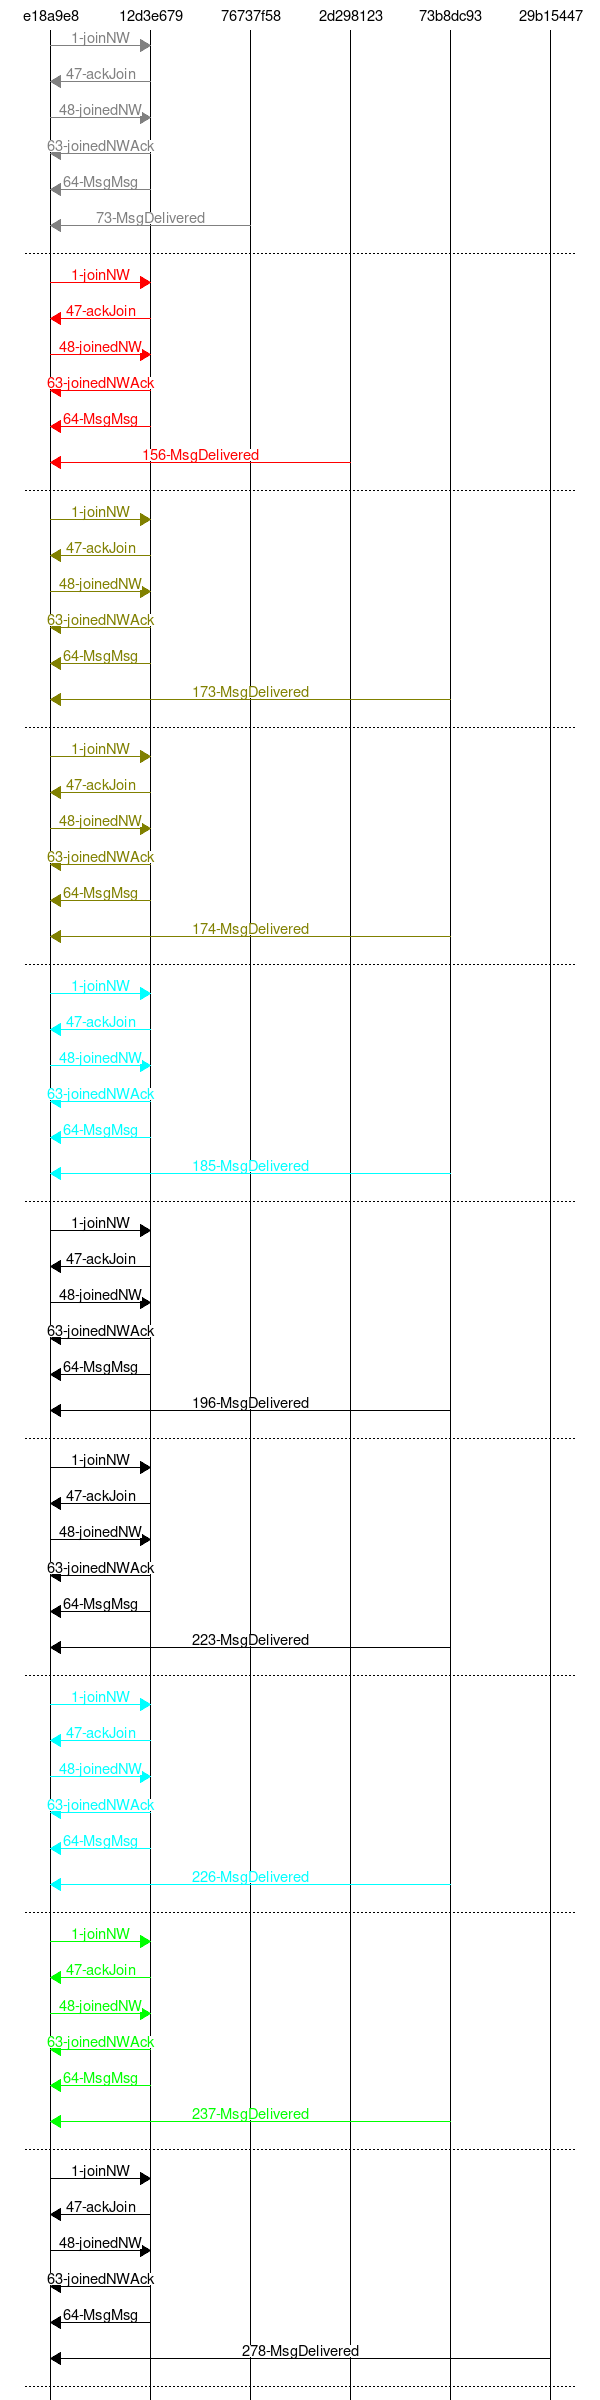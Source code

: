 msc { 
e18a9e8,12d3e679,76737f58,2d298123,73b8dc93,29b15447;

e18a9e8=>12d3e679 [label="1-joinNW", textcolor="gray", linecolor="gray"];
12d3e679=>e18a9e8 [label="47-ackJoin", textcolor="gray", linecolor="gray"];
e18a9e8=>12d3e679 [label="48-joinedNW", textcolor="gray", linecolor="gray"];
12d3e679=>e18a9e8 [label="63-joinedNWAck", textcolor="gray", linecolor="gray"];
12d3e679=>e18a9e8 [label="64-MsgMsg", textcolor="gray", linecolor="gray"];
76737f58=>e18a9e8 [label="73-MsgDelivered", textcolor="gray", linecolor="gray"];
---;
e18a9e8=>12d3e679 [label="1-joinNW", textcolor="red", linecolor="red"];
12d3e679=>e18a9e8 [label="47-ackJoin", textcolor="red", linecolor="red"];
e18a9e8=>12d3e679 [label="48-joinedNW", textcolor="red", linecolor="red"];
12d3e679=>e18a9e8 [label="63-joinedNWAck", textcolor="red", linecolor="red"];
12d3e679=>e18a9e8 [label="64-MsgMsg", textcolor="red", linecolor="red"];
2d298123=>e18a9e8 [label="156-MsgDelivered", textcolor="red", linecolor="red"];
---;
e18a9e8=>12d3e679 [label="1-joinNW", textcolor="olive", linecolor="olive"];
12d3e679=>e18a9e8 [label="47-ackJoin", textcolor="olive", linecolor="olive"];
e18a9e8=>12d3e679 [label="48-joinedNW", textcolor="olive", linecolor="olive"];
12d3e679=>e18a9e8 [label="63-joinedNWAck", textcolor="olive", linecolor="olive"];
12d3e679=>e18a9e8 [label="64-MsgMsg", textcolor="olive", linecolor="olive"];
73b8dc93=>e18a9e8 [label="173-MsgDelivered", textcolor="olive", linecolor="olive"];
---;
e18a9e8=>12d3e679 [label="1-joinNW", textcolor="olive", linecolor="olive"];
12d3e679=>e18a9e8 [label="47-ackJoin", textcolor="olive", linecolor="olive"];
e18a9e8=>12d3e679 [label="48-joinedNW", textcolor="olive", linecolor="olive"];
12d3e679=>e18a9e8 [label="63-joinedNWAck", textcolor="olive", linecolor="olive"];
12d3e679=>e18a9e8 [label="64-MsgMsg", textcolor="olive", linecolor="olive"];
73b8dc93=>e18a9e8 [label="174-MsgDelivered", textcolor="olive", linecolor="olive"];
---;
e18a9e8=>12d3e679 [label="1-joinNW", textcolor="aqua", linecolor="aqua"];
12d3e679=>e18a9e8 [label="47-ackJoin", textcolor="aqua", linecolor="aqua"];
e18a9e8=>12d3e679 [label="48-joinedNW", textcolor="aqua", linecolor="aqua"];
12d3e679=>e18a9e8 [label="63-joinedNWAck", textcolor="aqua", linecolor="aqua"];
12d3e679=>e18a9e8 [label="64-MsgMsg", textcolor="aqua", linecolor="aqua"];
73b8dc93=>e18a9e8 [label="185-MsgDelivered", textcolor="aqua", linecolor="aqua"];
---;
e18a9e8=>12d3e679 [label="1-joinNW", textcolor="black", linecolor="black"];
12d3e679=>e18a9e8 [label="47-ackJoin", textcolor="black", linecolor="black"];
e18a9e8=>12d3e679 [label="48-joinedNW", textcolor="black", linecolor="black"];
12d3e679=>e18a9e8 [label="63-joinedNWAck", textcolor="black", linecolor="black"];
12d3e679=>e18a9e8 [label="64-MsgMsg", textcolor="black", linecolor="black"];
73b8dc93=>e18a9e8 [label="196-MsgDelivered", textcolor="black", linecolor="black"];
---;
e18a9e8=>12d3e679 [label="1-joinNW", textcolor="black", linecolor="black"];
12d3e679=>e18a9e8 [label="47-ackJoin", textcolor="black", linecolor="black"];
e18a9e8=>12d3e679 [label="48-joinedNW", textcolor="black", linecolor="black"];
12d3e679=>e18a9e8 [label="63-joinedNWAck", textcolor="black", linecolor="black"];
12d3e679=>e18a9e8 [label="64-MsgMsg", textcolor="black", linecolor="black"];
73b8dc93=>e18a9e8 [label="223-MsgDelivered", textcolor="black", linecolor="black"];
---;
e18a9e8=>12d3e679 [label="1-joinNW", textcolor="aqua", linecolor="aqua"];
12d3e679=>e18a9e8 [label="47-ackJoin", textcolor="aqua", linecolor="aqua"];
e18a9e8=>12d3e679 [label="48-joinedNW", textcolor="aqua", linecolor="aqua"];
12d3e679=>e18a9e8 [label="63-joinedNWAck", textcolor="aqua", linecolor="aqua"];
12d3e679=>e18a9e8 [label="64-MsgMsg", textcolor="aqua", linecolor="aqua"];
73b8dc93=>e18a9e8 [label="226-MsgDelivered", textcolor="aqua", linecolor="aqua"];
---;
e18a9e8=>12d3e679 [label="1-joinNW", textcolor="green", linecolor="green"];
12d3e679=>e18a9e8 [label="47-ackJoin", textcolor="green", linecolor="green"];
e18a9e8=>12d3e679 [label="48-joinedNW", textcolor="green", linecolor="green"];
12d3e679=>e18a9e8 [label="63-joinedNWAck", textcolor="green", linecolor="green"];
12d3e679=>e18a9e8 [label="64-MsgMsg", textcolor="green", linecolor="green"];
73b8dc93=>e18a9e8 [label="237-MsgDelivered", textcolor="green", linecolor="green"];
---;
e18a9e8=>12d3e679 [label="1-joinNW", textcolor="black", linecolor="black"];
12d3e679=>e18a9e8 [label="47-ackJoin", textcolor="black", linecolor="black"];
e18a9e8=>12d3e679 [label="48-joinedNW", textcolor="black", linecolor="black"];
12d3e679=>e18a9e8 [label="63-joinedNWAck", textcolor="black", linecolor="black"];
12d3e679=>e18a9e8 [label="64-MsgMsg", textcolor="black", linecolor="black"];
29b15447=>e18a9e8 [label="278-MsgDelivered", textcolor="black", linecolor="black"];
---;
}
